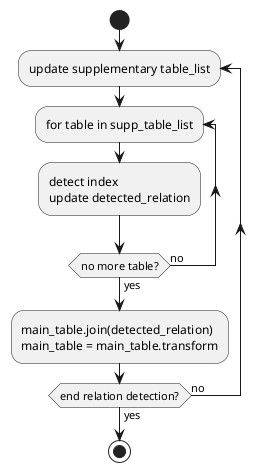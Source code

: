@startuml

start

repeat :update supplementary table_list;
repeat :for table in supp_table_list;
:detect index
update detected_relation;
repeat while (no more table?) is (no) not (yes)
:main_table.join(detected_relation)
main_table = main_table.transform;
repeat while (end relation detection?) is (no) not (yes)
stop

@enduml